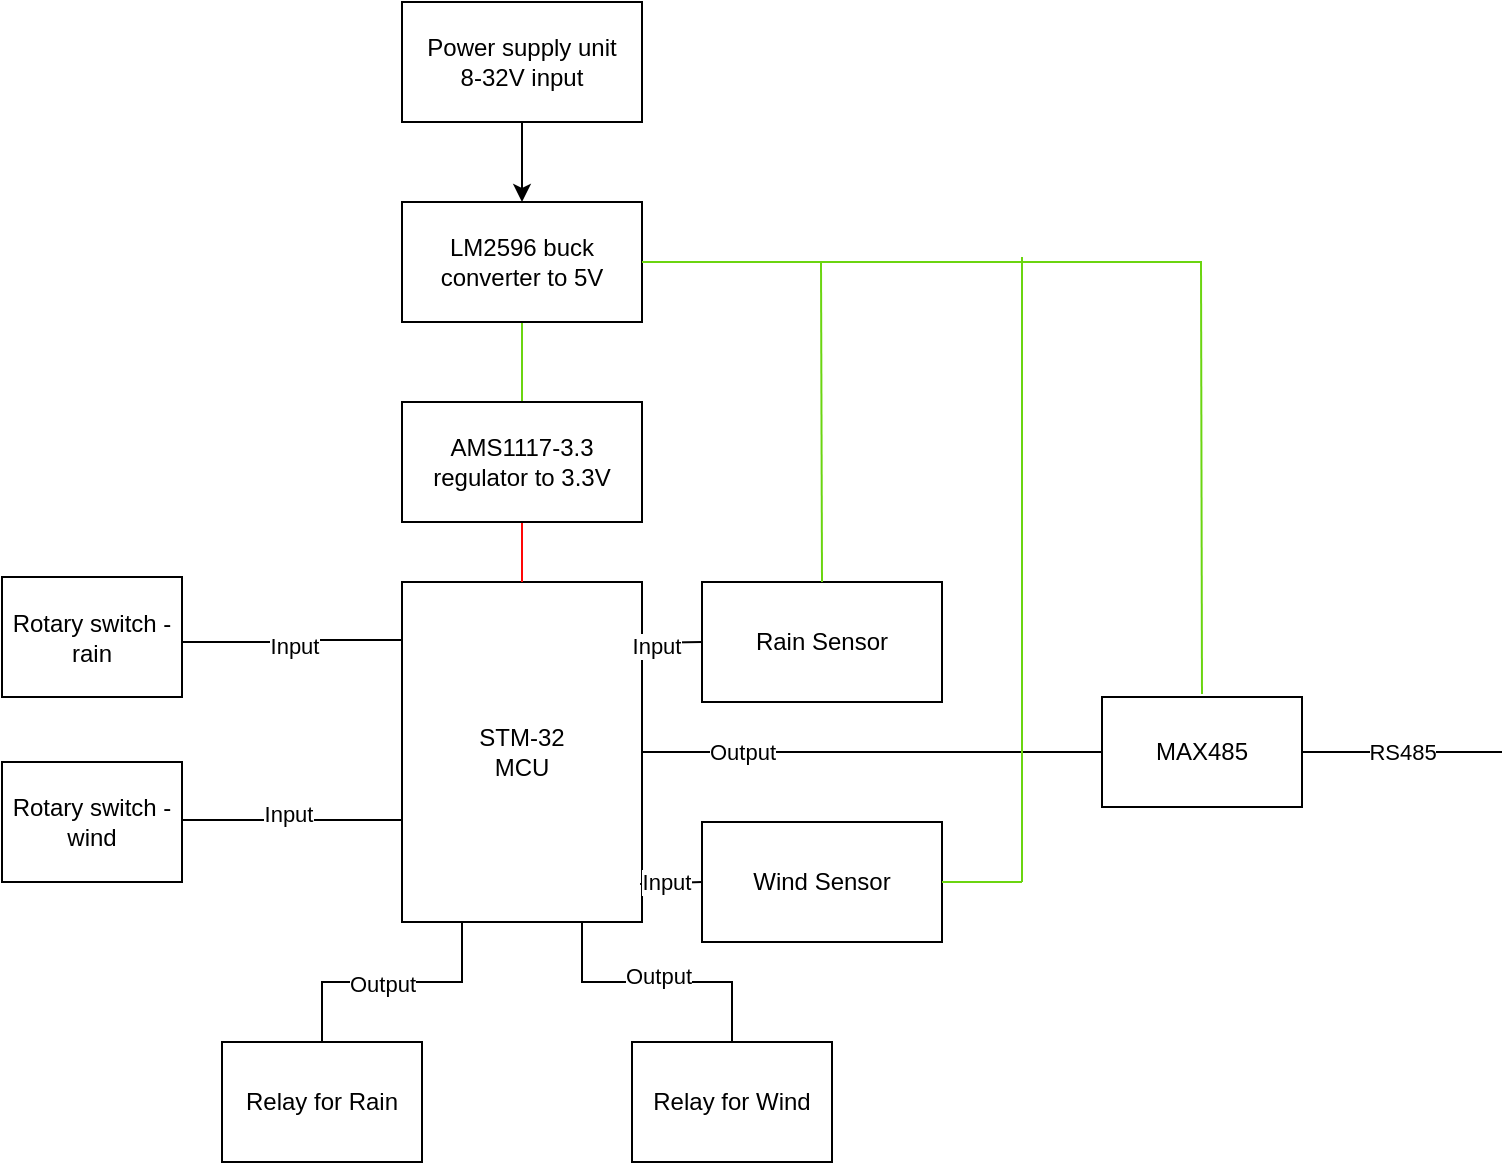 <mxfile version="27.2.0">
  <diagram name="Page-1" id="KXagy0qOkPM8fm5rI9ap">
    <mxGraphModel dx="1426" dy="785" grid="1" gridSize="10" guides="1" tooltips="1" connect="1" arrows="1" fold="1" page="1" pageScale="1" pageWidth="850" pageHeight="1100" math="0" shadow="0">
      <root>
        <mxCell id="0" />
        <mxCell id="1" parent="0" />
        <mxCell id="4x-Ueavyg5gqqz9B8bQs-12" style="edgeStyle=orthogonalEdgeStyle;rounded=0;orthogonalLoop=1;jettySize=auto;html=1;exitX=1;exitY=0.5;exitDx=0;exitDy=0;endArrow=none;endFill=0;entryX=0;entryY=0.5;entryDx=0;entryDy=0;" parent="1" source="4x-Ueavyg5gqqz9B8bQs-2" edge="1" target="4x-Ueavyg5gqqz9B8bQs-14">
          <mxGeometry relative="1" as="geometry">
            <mxPoint x="470" y="375" as="targetPoint" />
          </mxGeometry>
        </mxCell>
        <mxCell id="a4D79lJlSxF3mq2M04wu-65" value="Output" style="edgeLabel;html=1;align=center;verticalAlign=middle;resizable=0;points=[];" vertex="1" connectable="0" parent="4x-Ueavyg5gqqz9B8bQs-12">
          <mxGeometry x="-0.887" y="1" relative="1" as="geometry">
            <mxPoint x="37" y="1" as="offset" />
          </mxGeometry>
        </mxCell>
        <mxCell id="a4D79lJlSxF3mq2M04wu-38" style="edgeStyle=orthogonalEdgeStyle;rounded=0;orthogonalLoop=1;jettySize=auto;html=1;entryX=0.5;entryY=0;entryDx=0;entryDy=0;endArrow=none;endFill=0;exitX=0.25;exitY=1;exitDx=0;exitDy=0;" edge="1" parent="1" source="4x-Ueavyg5gqqz9B8bQs-2" target="a4D79lJlSxF3mq2M04wu-36">
          <mxGeometry relative="1" as="geometry">
            <mxPoint x="320" y="550" as="targetPoint" />
            <Array as="points">
              <mxPoint x="290" y="490" />
              <mxPoint x="220" y="490" />
            </Array>
          </mxGeometry>
        </mxCell>
        <mxCell id="a4D79lJlSxF3mq2M04wu-56" value="Output" style="edgeLabel;html=1;align=center;verticalAlign=middle;resizable=0;points=[];" vertex="1" connectable="0" parent="a4D79lJlSxF3mq2M04wu-38">
          <mxGeometry x="0.077" y="1" relative="1" as="geometry">
            <mxPoint as="offset" />
          </mxGeometry>
        </mxCell>
        <mxCell id="4x-Ueavyg5gqqz9B8bQs-2" value="STM-32&lt;div&gt;MCU&lt;/div&gt;" style="rounded=0;whiteSpace=wrap;html=1;" parent="1" vertex="1">
          <mxGeometry x="260" y="290" width="120" height="170" as="geometry" />
        </mxCell>
        <mxCell id="4x-Ueavyg5gqqz9B8bQs-14" value="MAX485" style="rounded=0;whiteSpace=wrap;html=1;" parent="1" vertex="1">
          <mxGeometry x="610" y="347.5" width="100" height="55" as="geometry" />
        </mxCell>
        <mxCell id="4x-Ueavyg5gqqz9B8bQs-15" value="" style="endArrow=none;html=1;rounded=0;exitX=1;exitY=0.5;exitDx=0;exitDy=0;" parent="1" source="4x-Ueavyg5gqqz9B8bQs-14" edge="1">
          <mxGeometry width="50" height="50" relative="1" as="geometry">
            <mxPoint x="400" y="430" as="sourcePoint" />
            <mxPoint x="810" y="375" as="targetPoint" />
            <Array as="points">
              <mxPoint x="730" y="375" />
            </Array>
          </mxGeometry>
        </mxCell>
        <mxCell id="a4D79lJlSxF3mq2M04wu-25" value="RS485" style="edgeLabel;html=1;align=center;verticalAlign=middle;resizable=0;points=[];" vertex="1" connectable="0" parent="4x-Ueavyg5gqqz9B8bQs-15">
          <mxGeometry x="-0.565" relative="1" as="geometry">
            <mxPoint x="28" as="offset" />
          </mxGeometry>
        </mxCell>
        <mxCell id="4x-Ueavyg5gqqz9B8bQs-16" value="Wind Sensor" style="rounded=0;whiteSpace=wrap;html=1;" parent="1" vertex="1">
          <mxGeometry x="410" y="410" width="120" height="60" as="geometry" />
        </mxCell>
        <mxCell id="4x-Ueavyg5gqqz9B8bQs-17" value="Rain Sensor" style="rounded=0;whiteSpace=wrap;html=1;" parent="1" vertex="1">
          <mxGeometry x="410" y="290" width="120" height="60" as="geometry" />
        </mxCell>
        <mxCell id="a4D79lJlSxF3mq2M04wu-32" value="" style="edgeStyle=orthogonalEdgeStyle;rounded=0;orthogonalLoop=1;jettySize=auto;html=1;" edge="1" parent="1" source="a4D79lJlSxF3mq2M04wu-1" target="a4D79lJlSxF3mq2M04wu-5">
          <mxGeometry relative="1" as="geometry" />
        </mxCell>
        <mxCell id="a4D79lJlSxF3mq2M04wu-1" value="Power supply unit&lt;div&gt;8-32V input&lt;/div&gt;" style="rounded=0;whiteSpace=wrap;html=1;" vertex="1" parent="1">
          <mxGeometry x="260" width="120" height="60" as="geometry" />
        </mxCell>
        <mxCell id="a4D79lJlSxF3mq2M04wu-31" value="" style="edgeStyle=orthogonalEdgeStyle;rounded=0;orthogonalLoop=1;jettySize=auto;html=1;endArrow=none;endFill=0;strokeColor=#6BD510;" edge="1" parent="1" source="a4D79lJlSxF3mq2M04wu-5" target="a4D79lJlSxF3mq2M04wu-8">
          <mxGeometry relative="1" as="geometry" />
        </mxCell>
        <mxCell id="a4D79lJlSxF3mq2M04wu-5" value="LM2596 buck converter to 5V" style="rounded=0;whiteSpace=wrap;html=1;" vertex="1" parent="1">
          <mxGeometry x="260" y="100" width="120" height="60" as="geometry" />
        </mxCell>
        <mxCell id="a4D79lJlSxF3mq2M04wu-30" value="" style="edgeStyle=orthogonalEdgeStyle;rounded=0;orthogonalLoop=1;jettySize=auto;html=1;strokeColor=#FF0606;endArrow=none;endFill=0;" edge="1" parent="1" source="a4D79lJlSxF3mq2M04wu-8" target="4x-Ueavyg5gqqz9B8bQs-2">
          <mxGeometry relative="1" as="geometry" />
        </mxCell>
        <mxCell id="a4D79lJlSxF3mq2M04wu-8" value="AMS1117-3.3 regulator to 3.3V" style="rounded=0;whiteSpace=wrap;html=1;" vertex="1" parent="1">
          <mxGeometry x="260" y="200" width="120" height="60" as="geometry" />
        </mxCell>
        <mxCell id="a4D79lJlSxF3mq2M04wu-9" value="" style="endArrow=none;html=1;rounded=0;exitX=1;exitY=0.5;exitDx=0;exitDy=0;fillColor=#d5e8d4;strokeColor=#6BD510;" edge="1" parent="1" source="a4D79lJlSxF3mq2M04wu-5">
          <mxGeometry width="50" height="50" relative="1" as="geometry">
            <mxPoint x="400" y="180" as="sourcePoint" />
            <mxPoint x="660" y="130" as="targetPoint" />
          </mxGeometry>
        </mxCell>
        <mxCell id="a4D79lJlSxF3mq2M04wu-19" value="" style="endArrow=none;html=1;rounded=0;strokeColor=#6BD510;exitX=0.25;exitY=0;exitDx=0;exitDy=0;" edge="1" parent="1">
          <mxGeometry width="50" height="50" relative="1" as="geometry">
            <mxPoint x="470" y="290" as="sourcePoint" />
            <mxPoint x="469.5" y="130" as="targetPoint" />
          </mxGeometry>
        </mxCell>
        <mxCell id="a4D79lJlSxF3mq2M04wu-24" value="" style="endArrow=none;html=1;rounded=0;strokeColor=#6BD510;" edge="1" parent="1">
          <mxGeometry width="50" height="50" relative="1" as="geometry">
            <mxPoint x="660" y="346" as="sourcePoint" />
            <mxPoint x="659.5" y="130" as="targetPoint" />
          </mxGeometry>
        </mxCell>
        <mxCell id="a4D79lJlSxF3mq2M04wu-27" value="" style="endArrow=none;html=1;rounded=0;strokeColor=#6BD510;" edge="1" parent="1">
          <mxGeometry width="50" height="50" relative="1" as="geometry">
            <mxPoint x="570" y="440" as="sourcePoint" />
            <mxPoint x="570" y="127.5" as="targetPoint" />
          </mxGeometry>
        </mxCell>
        <mxCell id="a4D79lJlSxF3mq2M04wu-29" value="" style="edgeStyle=none;orthogonalLoop=1;jettySize=auto;html=1;rounded=0;endArrow=none;endFill=0;strokeColor=#6BD510;exitX=1;exitY=0.5;exitDx=0;exitDy=0;" edge="1" parent="1" source="4x-Ueavyg5gqqz9B8bQs-16">
          <mxGeometry width="100" relative="1" as="geometry">
            <mxPoint x="720" y="439.5" as="sourcePoint" />
            <mxPoint x="570" y="440" as="targetPoint" />
            <Array as="points" />
          </mxGeometry>
        </mxCell>
        <mxCell id="a4D79lJlSxF3mq2M04wu-36" value="Relay for Rain" style="rounded=0;whiteSpace=wrap;html=1;" vertex="1" parent="1">
          <mxGeometry x="170" y="520" width="100" height="60" as="geometry" />
        </mxCell>
        <mxCell id="a4D79lJlSxF3mq2M04wu-40" style="edgeStyle=orthogonalEdgeStyle;rounded=0;orthogonalLoop=1;jettySize=auto;html=1;endArrow=none;endFill=0;entryX=0.75;entryY=1;entryDx=0;entryDy=0;" edge="1" parent="1" source="a4D79lJlSxF3mq2M04wu-37" target="4x-Ueavyg5gqqz9B8bQs-2">
          <mxGeometry relative="1" as="geometry">
            <mxPoint x="340" y="470" as="targetPoint" />
          </mxGeometry>
        </mxCell>
        <mxCell id="a4D79lJlSxF3mq2M04wu-57" value="Output" style="edgeLabel;html=1;align=center;verticalAlign=middle;resizable=0;points=[];" vertex="1" connectable="0" parent="a4D79lJlSxF3mq2M04wu-40">
          <mxGeometry x="-0.007" y="-3" relative="1" as="geometry">
            <mxPoint as="offset" />
          </mxGeometry>
        </mxCell>
        <mxCell id="a4D79lJlSxF3mq2M04wu-37" value="Relay for Wind" style="rounded=0;whiteSpace=wrap;html=1;" vertex="1" parent="1">
          <mxGeometry x="375" y="520" width="100" height="60" as="geometry" />
        </mxCell>
        <mxCell id="a4D79lJlSxF3mq2M04wu-45" value="Rotary switch - rain" style="rounded=0;whiteSpace=wrap;html=1;" vertex="1" parent="1">
          <mxGeometry x="60" y="287.5" width="90" height="60" as="geometry" />
        </mxCell>
        <mxCell id="a4D79lJlSxF3mq2M04wu-47" value="Rotary switch - wind" style="rounded=0;whiteSpace=wrap;html=1;" vertex="1" parent="1">
          <mxGeometry x="60" y="380" width="90" height="60" as="geometry" />
        </mxCell>
        <mxCell id="a4D79lJlSxF3mq2M04wu-50" style="edgeStyle=orthogonalEdgeStyle;rounded=0;orthogonalLoop=1;jettySize=auto;html=1;endArrow=none;endFill=0;" edge="1" parent="1" source="a4D79lJlSxF3mq2M04wu-45">
          <mxGeometry relative="1" as="geometry">
            <mxPoint x="260" y="318" as="targetPoint" />
            <Array as="points">
              <mxPoint x="205" y="320" />
              <mxPoint x="205" y="319" />
            </Array>
          </mxGeometry>
        </mxCell>
        <mxCell id="a4D79lJlSxF3mq2M04wu-54" value="Input" style="edgeLabel;html=1;align=center;verticalAlign=middle;resizable=0;points=[];" vertex="1" connectable="0" parent="a4D79lJlSxF3mq2M04wu-50">
          <mxGeometry x="-0.009" y="-2" relative="1" as="geometry">
            <mxPoint x="-1" y="2" as="offset" />
          </mxGeometry>
        </mxCell>
        <mxCell id="a4D79lJlSxF3mq2M04wu-51" style="edgeStyle=orthogonalEdgeStyle;rounded=0;orthogonalLoop=1;jettySize=auto;html=1;endArrow=none;endFill=0;" edge="1" parent="1" source="a4D79lJlSxF3mq2M04wu-47">
          <mxGeometry relative="1" as="geometry">
            <mxPoint x="260" y="409" as="targetPoint" />
            <Array as="points">
              <mxPoint x="180" y="409" />
              <mxPoint x="180" y="409" />
            </Array>
          </mxGeometry>
        </mxCell>
        <mxCell id="a4D79lJlSxF3mq2M04wu-55" value="Input" style="edgeLabel;html=1;align=center;verticalAlign=middle;resizable=0;points=[];" vertex="1" connectable="0" parent="a4D79lJlSxF3mq2M04wu-51">
          <mxGeometry x="-0.036" y="3" relative="1" as="geometry">
            <mxPoint as="offset" />
          </mxGeometry>
        </mxCell>
        <mxCell id="a4D79lJlSxF3mq2M04wu-59" value="" style="endArrow=none;html=1;rounded=0;exitX=0.992;exitY=0.888;exitDx=0;exitDy=0;exitPerimeter=0;entryX=0;entryY=0.5;entryDx=0;entryDy=0;" edge="1" parent="1" source="4x-Ueavyg5gqqz9B8bQs-2" target="4x-Ueavyg5gqqz9B8bQs-16">
          <mxGeometry width="50" height="50" relative="1" as="geometry">
            <mxPoint x="400" y="330" as="sourcePoint" />
            <mxPoint x="560" y="360" as="targetPoint" />
          </mxGeometry>
        </mxCell>
        <mxCell id="a4D79lJlSxF3mq2M04wu-64" value="Input" style="edgeLabel;html=1;align=center;verticalAlign=middle;resizable=0;points=[];" vertex="1" connectable="0" parent="a4D79lJlSxF3mq2M04wu-59">
          <mxGeometry x="-0.162" y="1" relative="1" as="geometry">
            <mxPoint as="offset" />
          </mxGeometry>
        </mxCell>
        <mxCell id="a4D79lJlSxF3mq2M04wu-60" value="" style="endArrow=none;html=1;rounded=0;exitX=0.992;exitY=0.888;exitDx=0;exitDy=0;exitPerimeter=0;" edge="1" parent="1">
          <mxGeometry width="50" height="50" relative="1" as="geometry">
            <mxPoint x="379" y="320.5" as="sourcePoint" />
            <mxPoint x="410" y="320" as="targetPoint" />
          </mxGeometry>
        </mxCell>
        <mxCell id="a4D79lJlSxF3mq2M04wu-63" value="Input" style="edgeLabel;html=1;align=center;verticalAlign=middle;resizable=0;points=[];" vertex="1" connectable="0" parent="a4D79lJlSxF3mq2M04wu-60">
          <mxGeometry x="-0.484" y="-1" relative="1" as="geometry">
            <mxPoint as="offset" />
          </mxGeometry>
        </mxCell>
      </root>
    </mxGraphModel>
  </diagram>
</mxfile>
